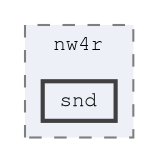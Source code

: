 digraph "source/nw4r/snd"
{
 // LATEX_PDF_SIZE
  bgcolor="transparent";
  edge [fontname=FreeMono,fontsize=10,labelfontname=FreeMono,labelfontsize=10];
  node [fontname=FreeMono,fontsize=10,shape=box,height=0.2,width=0.4];
  compound=true
  subgraph clusterdir_fa539d9f400cd8c961cb0a68e32183e6 {
    graph [ bgcolor="#edf0f7", pencolor="grey50", label="nw4r", fontname=FreeMono,fontsize=10 style="filled,dashed", URL="dir_fa539d9f400cd8c961cb0a68e32183e6.html",tooltip=""]
  dir_9202b0b0976a2702a96d7c716ac15c69 [label="snd", fillcolor="#edf0f7", color="grey25", style="filled,bold", URL="dir_9202b0b0976a2702a96d7c716ac15c69.html",tooltip=""];
  }
}
